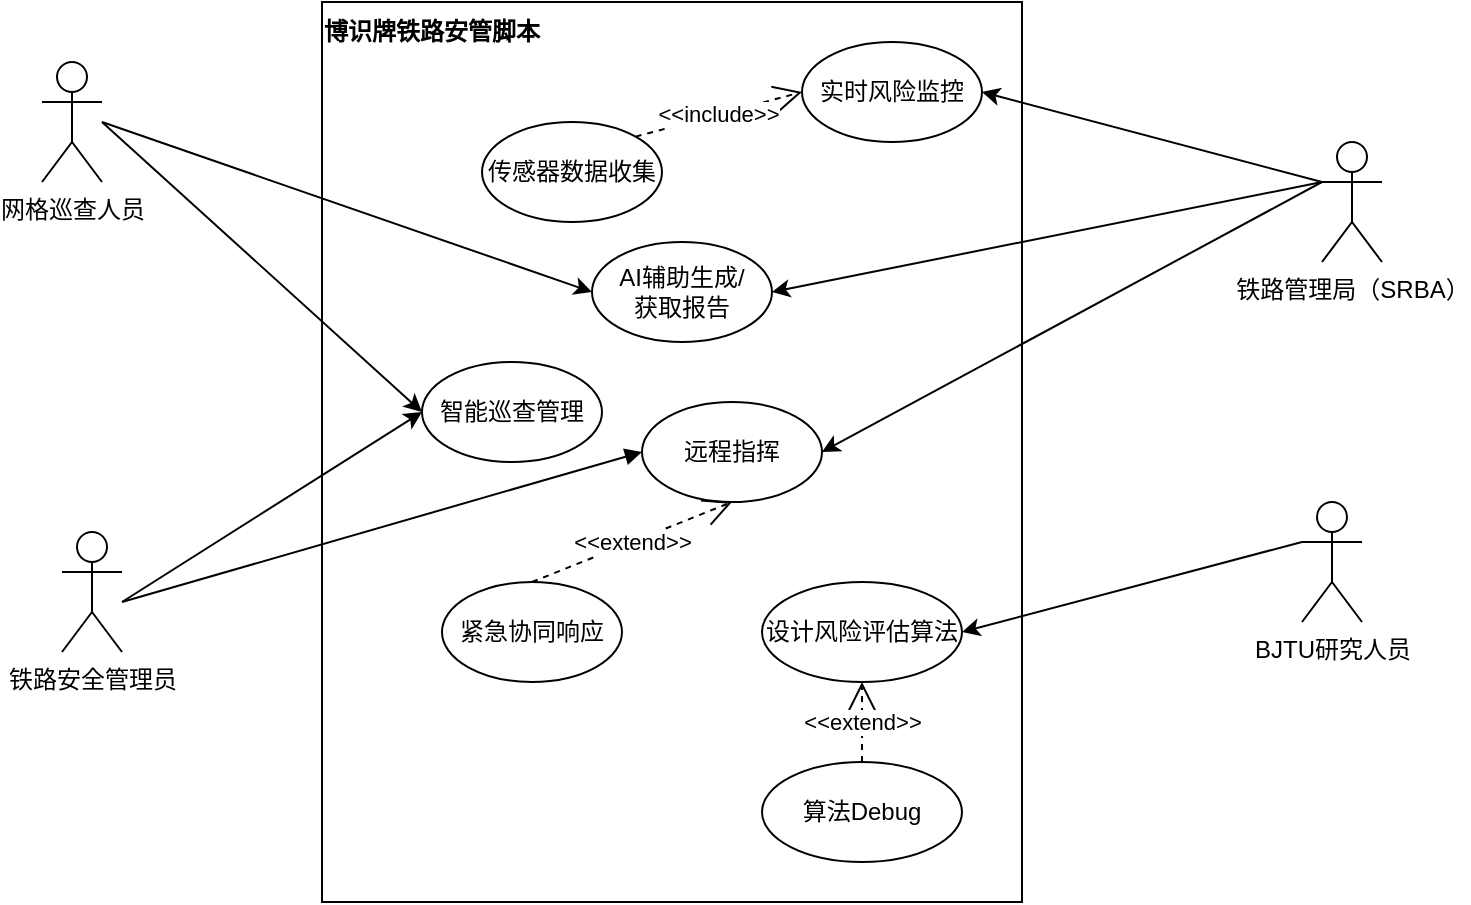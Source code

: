 <mxfile version="26.2.14">
  <diagram name="Page-1" id="zwPUZ0ZAjRUvjpJGM2cx">
    <mxGraphModel dx="1058" dy="638" grid="0" gridSize="10" guides="1" tooltips="1" connect="1" arrows="1" fold="1" page="1" pageScale="1" pageWidth="850" pageHeight="1100" math="0" shadow="0">
      <root>
        <mxCell id="0" />
        <mxCell id="1" parent="0" />
        <mxCell id="StjcD9igXxpSYHUtBaek-1" value="" style="rounded=0;whiteSpace=wrap;html=1;" parent="1" vertex="1">
          <mxGeometry x="200" y="60" width="350" height="450" as="geometry" />
        </mxCell>
        <mxCell id="ZjPzJsnhtZLy97XdNLoB-1" value="&lt;font style=&quot;vertical-align: inherit;&quot;&gt;&lt;font style=&quot;vertical-align: inherit;&quot;&gt;网格巡查人员&lt;/font&gt;&lt;/font&gt;" style="shape=umlActor;verticalLabelPosition=bottom;verticalAlign=top;html=1;outlineConnect=0;" parent="1" vertex="1">
          <mxGeometry x="60" y="90" width="30" height="60" as="geometry" />
        </mxCell>
        <mxCell id="ZjPzJsnhtZLy97XdNLoB-2" value="&lt;font style=&quot;vertical-align: inherit;&quot;&gt;&lt;font style=&quot;vertical-align: inherit;&quot;&gt;铁路安全管理员&lt;/font&gt;&lt;/font&gt;" style="shape=umlActor;verticalLabelPosition=bottom;verticalAlign=top;html=1;outlineConnect=0;" parent="1" vertex="1">
          <mxGeometry x="70" y="325" width="30" height="60" as="geometry" />
        </mxCell>
        <mxCell id="ZjPzJsnhtZLy97XdNLoB-3" value="&lt;font style=&quot;vertical-align: inherit;&quot;&gt;&lt;font style=&quot;vertical-align: inherit;&quot;&gt;铁路管理局（SRBA）&lt;/font&gt;&lt;/font&gt;" style="shape=umlActor;verticalLabelPosition=bottom;verticalAlign=top;html=1;outlineConnect=0;" parent="1" vertex="1">
          <mxGeometry x="700" y="130" width="30" height="60" as="geometry" />
        </mxCell>
        <mxCell id="ZjPzJsnhtZLy97XdNLoB-6" value="AI辅助生成/&lt;div&gt;获取报告&lt;/div&gt;" style="ellipse;whiteSpace=wrap;html=1;" parent="1" vertex="1">
          <mxGeometry x="335" y="180" width="90" height="50" as="geometry" />
        </mxCell>
        <mxCell id="ZjPzJsnhtZLy97XdNLoB-7" value="实时风险监控" style="ellipse;whiteSpace=wrap;html=1;" parent="1" vertex="1">
          <mxGeometry x="440" y="80" width="90" height="50" as="geometry" />
        </mxCell>
        <mxCell id="ZjPzJsnhtZLy97XdNLoB-9" value="智能巡查管理" style="ellipse;whiteSpace=wrap;html=1;" parent="1" vertex="1">
          <mxGeometry x="250" y="240" width="90" height="50" as="geometry" />
        </mxCell>
        <mxCell id="ZjPzJsnhtZLy97XdNLoB-15" value="传感器数据收集" style="ellipse;whiteSpace=wrap;html=1;" parent="1" vertex="1">
          <mxGeometry x="280" y="120" width="90" height="50" as="geometry" />
        </mxCell>
        <mxCell id="ZjPzJsnhtZLy97XdNLoB-19" value="紧急协同响应" style="ellipse;whiteSpace=wrap;html=1;" parent="1" vertex="1">
          <mxGeometry x="260" y="350" width="90" height="50" as="geometry" />
        </mxCell>
        <mxCell id="ZjPzJsnhtZLy97XdNLoB-21" value="远程指挥" style="ellipse;whiteSpace=wrap;html=1;" parent="1" vertex="1">
          <mxGeometry x="360" y="260" width="90" height="50" as="geometry" />
        </mxCell>
        <mxCell id="nqc88jgz3fjYA0PVqJkv-1" value="&lt;div data-docx-has-block-data=&quot;false&quot; data-lark-html-role=&quot;root&quot; data-page-id=&quot;YEhrdIaTvoggZvxtlEtc4QMWnRe&quot;&gt;&lt;div class=&quot;old-record-id-EgNMd8jZPobp9axW8APcuTESnOb&quot;&gt;&lt;strong&gt;博识牌铁路安管脚本&lt;/strong&gt;&lt;/div&gt;&lt;/div&gt;&lt;span class=&quot;lark-record-clipboard&quot; data-lark-record-format=&quot;docx/text&quot; data-lark-record-data=&quot;{&amp;quot;rootId&amp;quot;:&amp;quot;YEhrdIaTvoggZvxtlEtc4QMWnRe&amp;quot;,&amp;quot;text&amp;quot;:{&amp;quot;initialAttributedTexts&amp;quot;:{&amp;quot;text&amp;quot;:{&amp;quot;0&amp;quot;:&amp;quot;博识牌铁路安管脚本&amp;quot;},&amp;quot;attribs&amp;quot;:{&amp;quot;0&amp;quot;:&amp;quot;*0*1+9&amp;quot;}},&amp;quot;apool&amp;quot;:{&amp;quot;numToAttrib&amp;quot;:{&amp;quot;0&amp;quot;:[&amp;quot;author&amp;quot;,&amp;quot;7369065156772184067&amp;quot;],&amp;quot;1&amp;quot;:[&amp;quot;bold&amp;quot;,&amp;quot;true&amp;quot;]},&amp;quot;nextNum&amp;quot;:2}},&amp;quot;type&amp;quot;:&amp;quot;text&amp;quot;,&amp;quot;referenceRecordMap&amp;quot;:{},&amp;quot;extra&amp;quot;:{&amp;quot;channel&amp;quot;:&amp;quot;saas&amp;quot;,&amp;quot;isEqualBlockSelection&amp;quot;:false,&amp;quot;pasteRandomId&amp;quot;:&amp;quot;719aeff2-7f1b-4116-b2ea-c4e05b10d2c9&amp;quot;,&amp;quot;mention_page_title&amp;quot;:{},&amp;quot;external_mention_url&amp;quot;:{}},&amp;quot;isKeepQuoteContainer&amp;quot;:false,&amp;quot;isFromCode&amp;quot;:false,&amp;quot;selection&amp;quot;:[{&amp;quot;id&amp;quot;:34,&amp;quot;type&amp;quot;:&amp;quot;text&amp;quot;,&amp;quot;selection&amp;quot;:{&amp;quot;start&amp;quot;:44,&amp;quot;end&amp;quot;:53},&amp;quot;recordId&amp;quot;:&amp;quot;EgNMd8jZPobp9axW8APcuTESnOb&amp;quot;}],&amp;quot;payloadMap&amp;quot;:{},&amp;quot;isCut&amp;quot;:false}&quot;&gt;&lt;/span&gt;" style="text;html=1;align=center;verticalAlign=middle;whiteSpace=wrap;rounded=0;" parent="1" vertex="1">
          <mxGeometry x="200" y="60" width="110" height="30" as="geometry" />
        </mxCell>
        <mxCell id="nqc88jgz3fjYA0PVqJkv-13" value="" style="endArrow=classic;html=1;rounded=0;entryX=1;entryY=0.5;entryDx=0;entryDy=0;" parent="1" target="ZjPzJsnhtZLy97XdNLoB-21" edge="1">
          <mxGeometry width="50" height="50" relative="1" as="geometry">
            <mxPoint x="700" y="150" as="sourcePoint" />
            <mxPoint x="540" y="290" as="targetPoint" />
          </mxGeometry>
        </mxCell>
        <mxCell id="nqc88jgz3fjYA0PVqJkv-20" value="&amp;lt;&amp;lt;include&amp;gt;&amp;gt;" style="endArrow=open;endSize=12;dashed=1;html=1;rounded=0;entryX=0;entryY=0.5;entryDx=0;entryDy=0;exitX=1;exitY=0;exitDx=0;exitDy=0;" parent="1" source="ZjPzJsnhtZLy97XdNLoB-15" target="ZjPzJsnhtZLy97XdNLoB-7" edge="1">
          <mxGeometry width="160" relative="1" as="geometry">
            <mxPoint x="410" y="150" as="sourcePoint" />
            <mxPoint x="570" y="150" as="targetPoint" />
          </mxGeometry>
        </mxCell>
        <mxCell id="nqc88jgz3fjYA0PVqJkv-22" value="" style="endArrow=classic;html=1;rounded=0;entryX=0;entryY=0.5;entryDx=0;entryDy=0;" parent="1" target="ZjPzJsnhtZLy97XdNLoB-9" edge="1">
          <mxGeometry width="50" height="50" relative="1" as="geometry">
            <mxPoint x="100" y="360" as="sourcePoint" />
            <mxPoint x="450" y="370" as="targetPoint" />
          </mxGeometry>
        </mxCell>
        <mxCell id="QaoEPbuU0beTenn0YnsT-1" value="" style="endArrow=classic;html=1;rounded=0;entryX=0;entryY=0.5;entryDx=0;entryDy=0;" parent="1" target="ZjPzJsnhtZLy97XdNLoB-6" edge="1">
          <mxGeometry width="50" height="50" relative="1" as="geometry">
            <mxPoint x="90" y="120" as="sourcePoint" />
            <mxPoint x="450" y="310" as="targetPoint" />
          </mxGeometry>
        </mxCell>
        <mxCell id="nqc88jgz3fjYA0PVqJkv-24" value="&amp;lt;&amp;lt;extend&amp;gt;&amp;gt;" style="endArrow=open;endSize=12;dashed=1;html=1;rounded=0;exitX=0.5;exitY=0;exitDx=0;exitDy=0;entryX=0.5;entryY=1;entryDx=0;entryDy=0;" parent="1" source="ZjPzJsnhtZLy97XdNLoB-19" target="ZjPzJsnhtZLy97XdNLoB-21" edge="1">
          <mxGeometry width="160" relative="1" as="geometry">
            <mxPoint x="340" y="390" as="sourcePoint" />
            <mxPoint x="500" y="390" as="targetPoint" />
          </mxGeometry>
        </mxCell>
        <mxCell id="QaoEPbuU0beTenn0YnsT-2" value="" style="endArrow=classic;html=1;rounded=0;entryX=1;entryY=0.5;entryDx=0;entryDy=0;" parent="1" target="ZjPzJsnhtZLy97XdNLoB-6" edge="1">
          <mxGeometry width="50" height="50" relative="1" as="geometry">
            <mxPoint x="700" y="150" as="sourcePoint" />
            <mxPoint x="450" y="310" as="targetPoint" />
          </mxGeometry>
        </mxCell>
        <mxCell id="nqc88jgz3fjYA0PVqJkv-25" value="" style="html=1;verticalAlign=bottom;endArrow=block;curved=0;rounded=0;entryX=0;entryY=0.5;entryDx=0;entryDy=0;" parent="1" target="ZjPzJsnhtZLy97XdNLoB-21" edge="1">
          <mxGeometry x="0.168" y="6" width="80" relative="1" as="geometry">
            <mxPoint x="100" y="360" as="sourcePoint" />
            <mxPoint x="460" y="390" as="targetPoint" />
            <mxPoint y="-1" as="offset" />
          </mxGeometry>
        </mxCell>
        <mxCell id="QaoEPbuU0beTenn0YnsT-3" value="" style="endArrow=classic;html=1;rounded=0;entryX=1;entryY=0.5;entryDx=0;entryDy=0;exitX=0;exitY=0.333;exitDx=0;exitDy=0;exitPerimeter=0;" parent="1" source="ZjPzJsnhtZLy97XdNLoB-3" target="ZjPzJsnhtZLy97XdNLoB-7" edge="1">
          <mxGeometry width="50" height="50" relative="1" as="geometry">
            <mxPoint x="690" y="260" as="sourcePoint" />
            <mxPoint x="400" y="250" as="targetPoint" />
          </mxGeometry>
        </mxCell>
        <mxCell id="mGirdCABfu986m6Jjij9-1" value="" style="endArrow=classic;html=1;rounded=0;entryX=0;entryY=0.5;entryDx=0;entryDy=0;" parent="1" target="ZjPzJsnhtZLy97XdNLoB-9" edge="1">
          <mxGeometry width="50" height="50" relative="1" as="geometry">
            <mxPoint x="90" y="120" as="sourcePoint" />
            <mxPoint x="450" y="310" as="targetPoint" />
          </mxGeometry>
        </mxCell>
        <mxCell id="urL1-BO4VyONki2LI478-1" value="BJTU研究人员" style="shape=umlActor;verticalLabelPosition=bottom;verticalAlign=top;html=1;outlineConnect=0;" parent="1" vertex="1">
          <mxGeometry x="690" y="310" width="30" height="60" as="geometry" />
        </mxCell>
        <mxCell id="urL1-BO4VyONki2LI478-2" value="设计风险评估算法" style="ellipse;whiteSpace=wrap;html=1;" parent="1" vertex="1">
          <mxGeometry x="420" y="350" width="100" height="50" as="geometry" />
        </mxCell>
        <mxCell id="urL1-BO4VyONki2LI478-4" value="算法Debug" style="ellipse;whiteSpace=wrap;html=1;" parent="1" vertex="1">
          <mxGeometry x="420" y="440" width="100" height="50" as="geometry" />
        </mxCell>
        <mxCell id="urL1-BO4VyONki2LI478-6" value="" style="endArrow=classic;html=1;rounded=0;exitX=0;exitY=0.333;exitDx=0;exitDy=0;exitPerimeter=0;entryX=1;entryY=0.5;entryDx=0;entryDy=0;" parent="1" source="urL1-BO4VyONki2LI478-1" target="urL1-BO4VyONki2LI478-2" edge="1">
          <mxGeometry width="50" height="50" relative="1" as="geometry">
            <mxPoint x="400" y="420" as="sourcePoint" />
            <mxPoint x="450" y="370" as="targetPoint" />
          </mxGeometry>
        </mxCell>
        <mxCell id="urL1-BO4VyONki2LI478-7" value="&amp;lt;&amp;lt;extend&amp;gt;&amp;gt;" style="endArrow=open;endSize=12;dashed=1;html=1;rounded=0;exitX=0.5;exitY=0;exitDx=0;exitDy=0;entryX=0.5;entryY=1;entryDx=0;entryDy=0;" parent="1" source="urL1-BO4VyONki2LI478-4" target="urL1-BO4VyONki2LI478-2" edge="1">
          <mxGeometry width="160" relative="1" as="geometry">
            <mxPoint x="340" y="390" as="sourcePoint" />
            <mxPoint x="500" y="390" as="targetPoint" />
          </mxGeometry>
        </mxCell>
      </root>
    </mxGraphModel>
  </diagram>
</mxfile>
